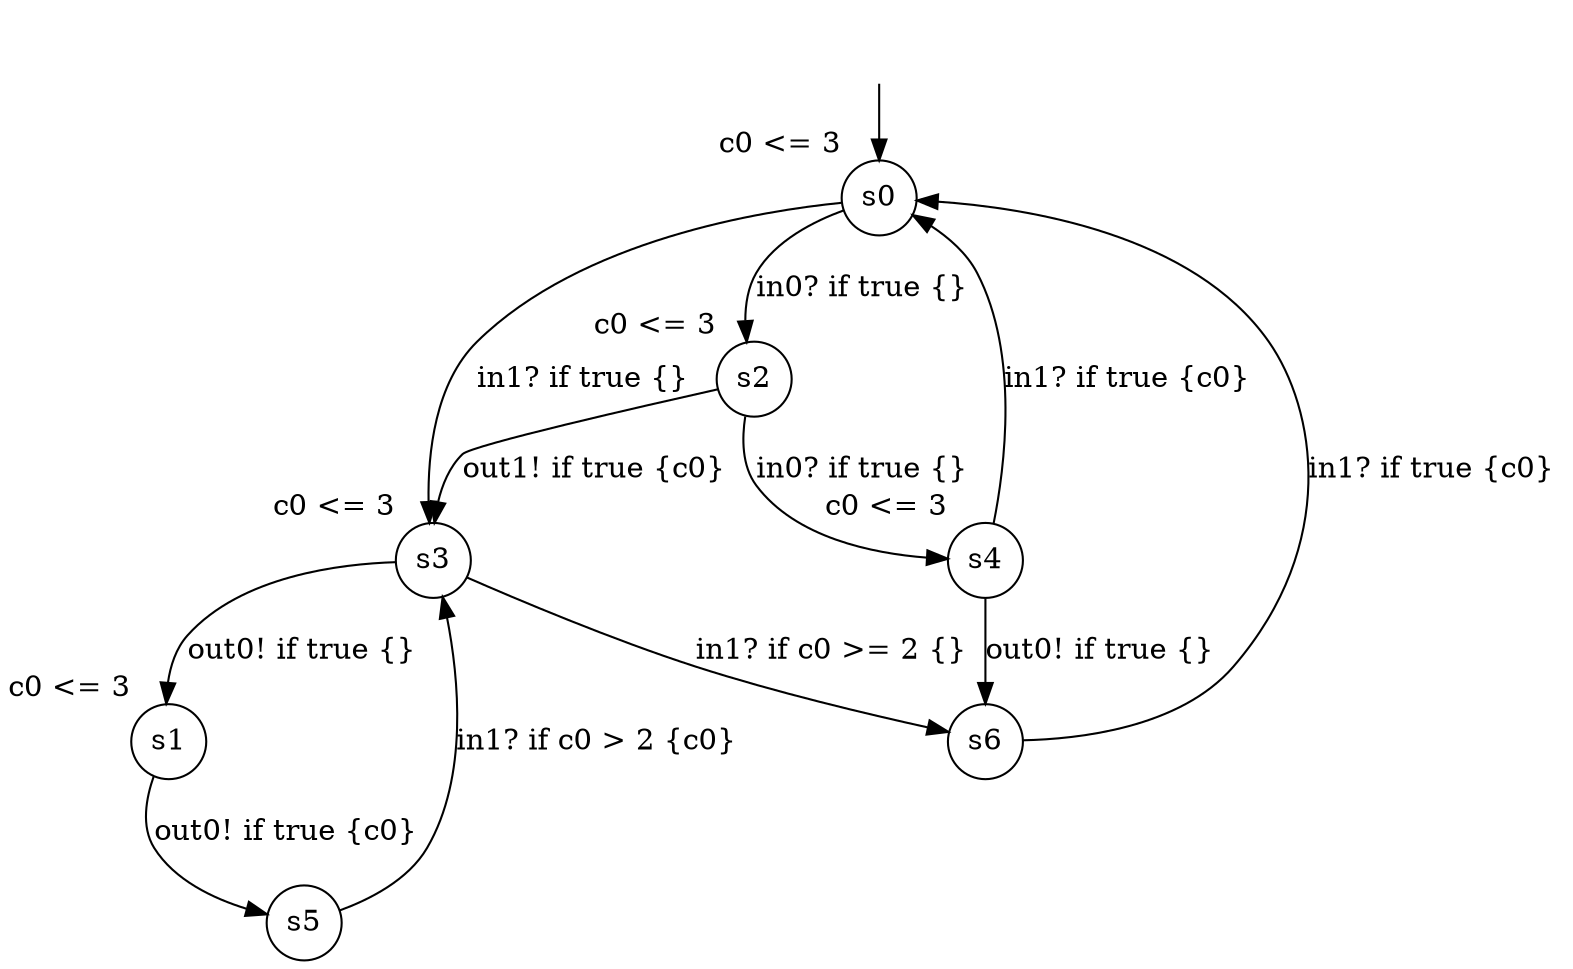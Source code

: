digraph g {
__start0 [label="" shape="none"];
s0 [shape="circle" margin=0 label="s0", xlabel="c0 <= 3"];
s1 [shape="circle" margin=0 label="s1", xlabel="c0 <= 3"];
s2 [shape="circle" margin=0 label="s2", xlabel="c0 <= 3"];
s3 [shape="circle" margin=0 label="s3", xlabel="c0 <= 3"];
s4 [shape="circle" margin=0 label="s4", xlabel="c0 <= 3"];
s5 [shape="circle" margin=0 label="s5"];
s6 [shape="circle" margin=0 label="s6"];
s0 -> s2 [label="in0? if true {} "];
s0 -> s3 [label="in1? if true {} "];
s1 -> s5 [label="out0! if true {c0} "];
s2 -> s3 [label="out1! if true {c0} "];
s2 -> s4 [label="in0? if true {} "];
s3 -> s1 [label="out0! if true {} "];
s3 -> s6 [label="in1? if c0 >= 2 {} "];
s4 -> s0 [label="in1? if true {c0} "];
s4 -> s6 [label="out0! if true {} "];
s5 -> s3 [label="in1? if c0 > 2 {c0} "];
s6 -> s0 [label="in1? if true {c0} "];
__start0 -> s0;
}
